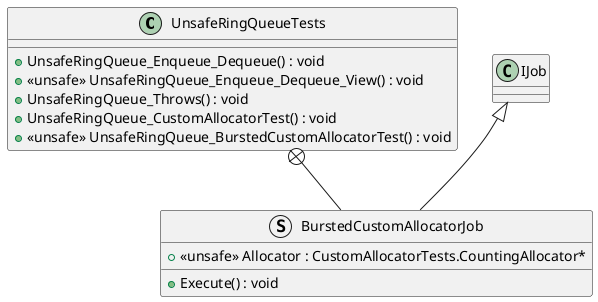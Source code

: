 @startuml
class UnsafeRingQueueTests {
    + UnsafeRingQueue_Enqueue_Dequeue() : void
    + <<unsafe>> UnsafeRingQueue_Enqueue_Dequeue_View() : void
    + UnsafeRingQueue_Throws() : void
    + UnsafeRingQueue_CustomAllocatorTest() : void
    + <<unsafe>> UnsafeRingQueue_BurstedCustomAllocatorTest() : void
}
struct BurstedCustomAllocatorJob {
    + <<unsafe>> Allocator : CustomAllocatorTests.CountingAllocator*
    + Execute() : void
}
UnsafeRingQueueTests +-- BurstedCustomAllocatorJob
IJob <|-- BurstedCustomAllocatorJob
@enduml
